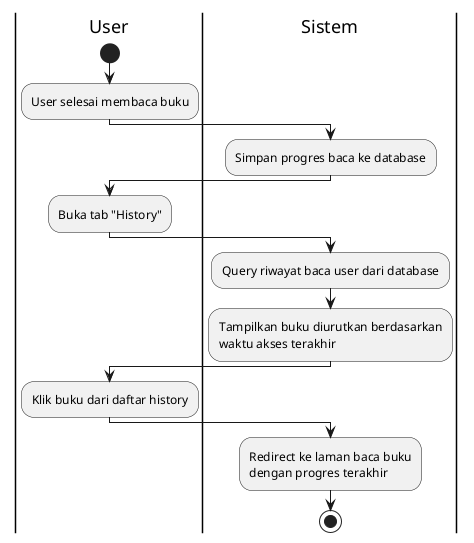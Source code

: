 ' https://www.plantuml.com/plantuml/uml/
' https://www.planttext.com/

@startuml
|User|
start
:User selesai membaca buku;

|Sistem|
:Simpan progres baca ke database;

|User|
:Buka tab "History";

|Sistem|
:Query riwayat baca user dari database;
:Tampilkan buku diurutkan berdasarkan
waktu akses terakhir;

|User|
:Klik buku dari daftar history;

|Sistem|
:Redirect ke laman baca buku
dengan progres terakhir;
stop
@enduml

